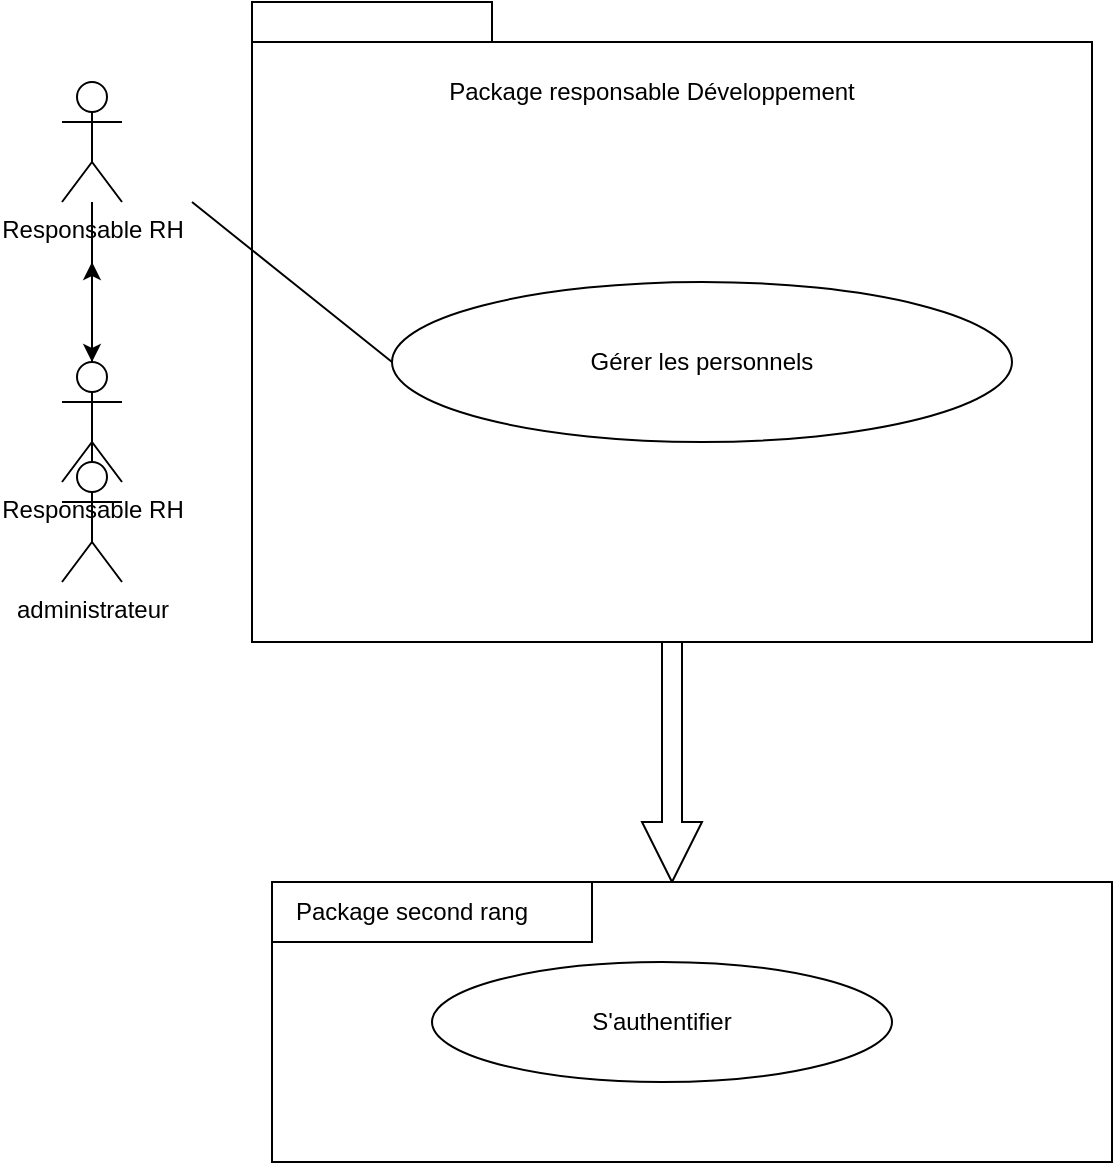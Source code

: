 <mxfile version="21.3.6" type="gitlab">
  <diagram name="Page-1" id="34hXJyVNW9nXy-Q03ACs">
    <mxGraphModel dx="997" dy="468" grid="1" gridSize="10" guides="1" tooltips="1" connect="1" arrows="1" fold="1" page="1" pageScale="1" pageWidth="827" pageHeight="1169" math="0" shadow="0">
      <root>
        <mxCell id="0" />
        <mxCell id="1" parent="0" />
        <mxCell id="dfPvWRdesZzR9vj1UhB_-1" style="edgeStyle=orthogonalEdgeStyle;rounded=0;orthogonalLoop=1;jettySize=auto;html=1;shadow=0;shape=arrow;" edge="1" parent="1" source="dfPvWRdesZzR9vj1UhB_-2">
          <mxGeometry relative="1" as="geometry">
            <mxPoint x="480" y="700" as="targetPoint" />
          </mxGeometry>
        </mxCell>
        <mxCell id="dfPvWRdesZzR9vj1UhB_-2" value="" style="rounded=0;whiteSpace=wrap;html=1;" vertex="1" parent="1">
          <mxGeometry x="270" y="280" width="420" height="300" as="geometry" />
        </mxCell>
        <mxCell id="dfPvWRdesZzR9vj1UhB_-3" value="Package responsable Développement" style="text;html=1;strokeColor=none;fillColor=none;align=center;verticalAlign=middle;whiteSpace=wrap;rounded=0;" vertex="1" parent="1">
          <mxGeometry x="360" y="290" width="220" height="30" as="geometry" />
        </mxCell>
        <mxCell id="dfPvWRdesZzR9vj1UhB_-4" value="" style="rounded=0;whiteSpace=wrap;html=1;" vertex="1" parent="1">
          <mxGeometry x="270" y="260" width="120" height="20" as="geometry" />
        </mxCell>
        <mxCell id="dfPvWRdesZzR9vj1UhB_-15" value="" style="edgeStyle=orthogonalEdgeStyle;rounded=0;orthogonalLoop=1;jettySize=auto;html=1;" edge="1" parent="1" source="dfPvWRdesZzR9vj1UhB_-5" target="dfPvWRdesZzR9vj1UhB_-14">
          <mxGeometry relative="1" as="geometry" />
        </mxCell>
        <mxCell id="dfPvWRdesZzR9vj1UhB_-5" value="Responsable RH" style="shape=umlActor;verticalLabelPosition=bottom;verticalAlign=top;html=1;outlineConnect=0;" vertex="1" parent="1">
          <mxGeometry x="175" y="300" width="30" height="60" as="geometry" />
        </mxCell>
        <mxCell id="dfPvWRdesZzR9vj1UhB_-6" style="edgeStyle=orthogonalEdgeStyle;rounded=0;orthogonalLoop=1;jettySize=auto;html=1;" edge="1" parent="1" source="dfPvWRdesZzR9vj1UhB_-7">
          <mxGeometry relative="1" as="geometry">
            <mxPoint x="190" y="390" as="targetPoint" />
          </mxGeometry>
        </mxCell>
        <mxCell id="dfPvWRdesZzR9vj1UhB_-7" value="administrateur" style="shape=umlActor;verticalLabelPosition=bottom;verticalAlign=top;html=1;outlineConnect=0;" vertex="1" parent="1">
          <mxGeometry x="175" y="490" width="30" height="60" as="geometry" />
        </mxCell>
        <mxCell id="dfPvWRdesZzR9vj1UhB_-8" value="Gérer les personnels" style="ellipse;whiteSpace=wrap;html=1;" vertex="1" parent="1">
          <mxGeometry x="340" y="400" width="310" height="80" as="geometry" />
        </mxCell>
        <mxCell id="dfPvWRdesZzR9vj1UhB_-9" value="&lt;span style=&quot;white-space: pre;&quot;&gt;&#x9;&lt;/span&gt;" style="rounded=0;whiteSpace=wrap;html=1;" vertex="1" parent="1">
          <mxGeometry x="280" y="700" width="420" height="140" as="geometry" />
        </mxCell>
        <mxCell id="dfPvWRdesZzR9vj1UhB_-10" value="" style="rounded=0;whiteSpace=wrap;html=1;" vertex="1" parent="1">
          <mxGeometry x="280" y="700" width="160" height="30" as="geometry" />
        </mxCell>
        <mxCell id="dfPvWRdesZzR9vj1UhB_-11" value="Package second rang" style="text;html=1;strokeColor=none;fillColor=none;align=center;verticalAlign=middle;whiteSpace=wrap;rounded=0;" vertex="1" parent="1">
          <mxGeometry x="280" y="700" width="140" height="30" as="geometry" />
        </mxCell>
        <mxCell id="dfPvWRdesZzR9vj1UhB_-12" value="S&#39;authentifier" style="ellipse;whiteSpace=wrap;html=1;" vertex="1" parent="1">
          <mxGeometry x="360" y="740" width="230" height="60" as="geometry" />
        </mxCell>
        <mxCell id="dfPvWRdesZzR9vj1UhB_-13" value="" style="endArrow=none;html=1;rounded=0;entryX=0;entryY=0.5;entryDx=0;entryDy=0;" edge="1" parent="1" target="dfPvWRdesZzR9vj1UhB_-8">
          <mxGeometry width="50" height="50" relative="1" as="geometry">
            <mxPoint x="240" y="360" as="sourcePoint" />
            <mxPoint x="330" y="420" as="targetPoint" />
          </mxGeometry>
        </mxCell>
        <mxCell id="dfPvWRdesZzR9vj1UhB_-14" value="Responsable RH" style="shape=umlActor;verticalLabelPosition=bottom;verticalAlign=top;html=1;outlineConnect=0;" vertex="1" parent="1">
          <mxGeometry x="175" y="440" width="30" height="60" as="geometry" />
        </mxCell>
      </root>
    </mxGraphModel>
  </diagram>
</mxfile>
